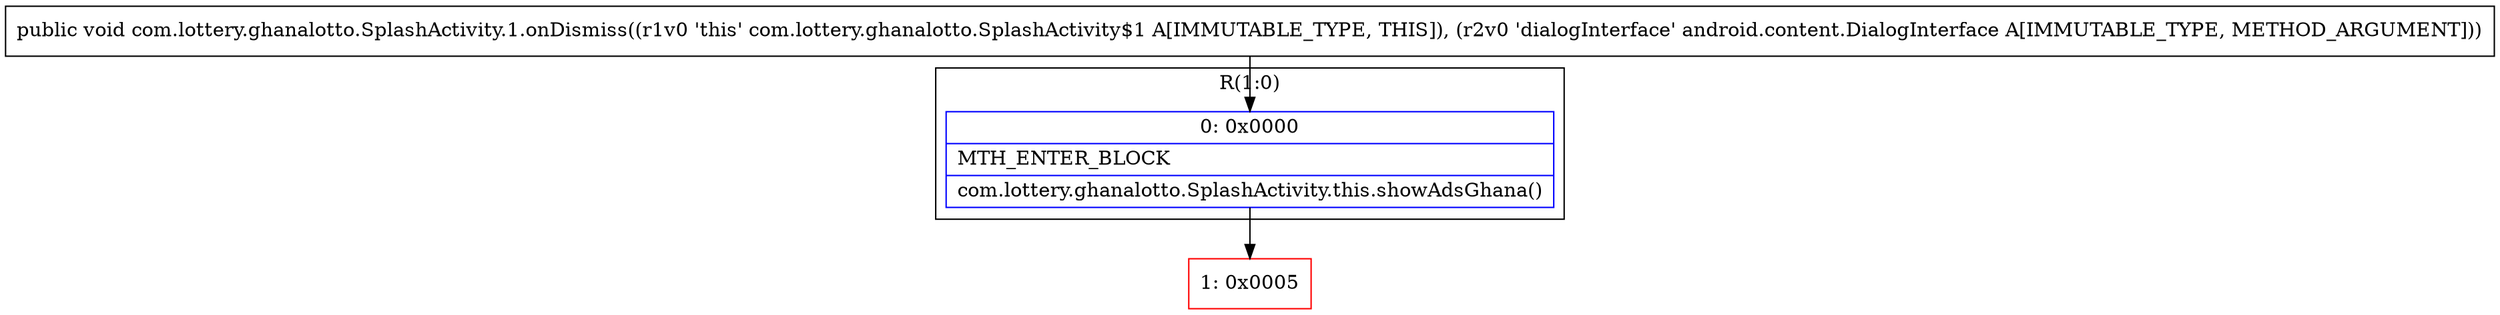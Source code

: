 digraph "CFG forcom.lottery.ghanalotto.SplashActivity.1.onDismiss(Landroid\/content\/DialogInterface;)V" {
subgraph cluster_Region_63539804 {
label = "R(1:0)";
node [shape=record,color=blue];
Node_0 [shape=record,label="{0\:\ 0x0000|MTH_ENTER_BLOCK\l|com.lottery.ghanalotto.SplashActivity.this.showAdsGhana()\l}"];
}
Node_1 [shape=record,color=red,label="{1\:\ 0x0005}"];
MethodNode[shape=record,label="{public void com.lottery.ghanalotto.SplashActivity.1.onDismiss((r1v0 'this' com.lottery.ghanalotto.SplashActivity$1 A[IMMUTABLE_TYPE, THIS]), (r2v0 'dialogInterface' android.content.DialogInterface A[IMMUTABLE_TYPE, METHOD_ARGUMENT])) }"];
MethodNode -> Node_0;
Node_0 -> Node_1;
}

